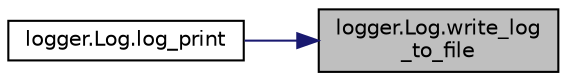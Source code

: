 digraph "logger.Log.write_log_to_file"
{
 // LATEX_PDF_SIZE
  edge [fontname="Helvetica",fontsize="10",labelfontname="Helvetica",labelfontsize="10"];
  node [fontname="Helvetica",fontsize="10",shape=record];
  rankdir="RL";
  Node1 [label="logger.Log.write_log\l_to_file",height=0.2,width=0.4,color="black", fillcolor="grey75", style="filled", fontcolor="black",tooltip=" "];
  Node1 -> Node2 [dir="back",color="midnightblue",fontsize="10",style="solid",fontname="Helvetica"];
  Node2 [label="logger.Log.log_print",height=0.2,width=0.4,color="black", fillcolor="white", style="filled",URL="$da/d15/classlogger_1_1_log_aae53126751a87b80e00800091575fcfd.html#aae53126751a87b80e00800091575fcfd",tooltip=" "];
}
